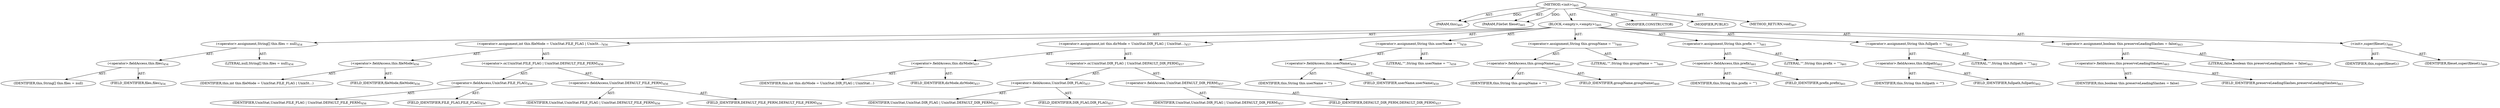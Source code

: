 digraph "&lt;init&gt;" {  
"111669149707" [label = <(METHOD,&lt;init&gt;)<SUB>465</SUB>> ]
"115964117010" [label = <(PARAM,this)<SUB>465</SUB>> ]
"115964117012" [label = <(PARAM,FileSet fileset)<SUB>465</SUB>> ]
"25769803846" [label = <(BLOCK,&lt;empty&gt;,&lt;empty&gt;)<SUB>465</SUB>> ]
"30064771401" [label = <(&lt;operator&gt;.assignment,String[] this.files = null)<SUB>454</SUB>> ]
"30064771402" [label = <(&lt;operator&gt;.fieldAccess,this.files)<SUB>454</SUB>> ]
"68719477015" [label = <(IDENTIFIER,this,String[] this.files = null)> ]
"55834574904" [label = <(FIELD_IDENTIFIER,files,files)<SUB>454</SUB>> ]
"90194313278" [label = <(LITERAL,null,String[] this.files = null)<SUB>454</SUB>> ]
"30064771403" [label = <(&lt;operator&gt;.assignment,int this.fileMode = UnixStat.FILE_FLAG | UnixSt...)<SUB>456</SUB>> ]
"30064771404" [label = <(&lt;operator&gt;.fieldAccess,this.fileMode)<SUB>456</SUB>> ]
"68719477016" [label = <(IDENTIFIER,this,int this.fileMode = UnixStat.FILE_FLAG | UnixSt...)> ]
"55834574905" [label = <(FIELD_IDENTIFIER,fileMode,fileMode)<SUB>456</SUB>> ]
"30064771405" [label = <(&lt;operator&gt;.or,UnixStat.FILE_FLAG | UnixStat.DEFAULT_FILE_PERM)<SUB>456</SUB>> ]
"30064771406" [label = <(&lt;operator&gt;.fieldAccess,UnixStat.FILE_FLAG)<SUB>456</SUB>> ]
"68719477017" [label = <(IDENTIFIER,UnixStat,UnixStat.FILE_FLAG | UnixStat.DEFAULT_FILE_PERM)<SUB>456</SUB>> ]
"55834574906" [label = <(FIELD_IDENTIFIER,FILE_FLAG,FILE_FLAG)<SUB>456</SUB>> ]
"30064771407" [label = <(&lt;operator&gt;.fieldAccess,UnixStat.DEFAULT_FILE_PERM)<SUB>456</SUB>> ]
"68719477018" [label = <(IDENTIFIER,UnixStat,UnixStat.FILE_FLAG | UnixStat.DEFAULT_FILE_PERM)<SUB>456</SUB>> ]
"55834574907" [label = <(FIELD_IDENTIFIER,DEFAULT_FILE_PERM,DEFAULT_FILE_PERM)<SUB>456</SUB>> ]
"30064771408" [label = <(&lt;operator&gt;.assignment,int this.dirMode = UnixStat.DIR_FLAG | UnixStat...)<SUB>457</SUB>> ]
"30064771409" [label = <(&lt;operator&gt;.fieldAccess,this.dirMode)<SUB>457</SUB>> ]
"68719477019" [label = <(IDENTIFIER,this,int this.dirMode = UnixStat.DIR_FLAG | UnixStat...)> ]
"55834574908" [label = <(FIELD_IDENTIFIER,dirMode,dirMode)<SUB>457</SUB>> ]
"30064771410" [label = <(&lt;operator&gt;.or,UnixStat.DIR_FLAG | UnixStat.DEFAULT_DIR_PERM)<SUB>457</SUB>> ]
"30064771411" [label = <(&lt;operator&gt;.fieldAccess,UnixStat.DIR_FLAG)<SUB>457</SUB>> ]
"68719477020" [label = <(IDENTIFIER,UnixStat,UnixStat.DIR_FLAG | UnixStat.DEFAULT_DIR_PERM)<SUB>457</SUB>> ]
"55834574909" [label = <(FIELD_IDENTIFIER,DIR_FLAG,DIR_FLAG)<SUB>457</SUB>> ]
"30064771412" [label = <(&lt;operator&gt;.fieldAccess,UnixStat.DEFAULT_DIR_PERM)<SUB>457</SUB>> ]
"68719477021" [label = <(IDENTIFIER,UnixStat,UnixStat.DIR_FLAG | UnixStat.DEFAULT_DIR_PERM)<SUB>457</SUB>> ]
"55834574910" [label = <(FIELD_IDENTIFIER,DEFAULT_DIR_PERM,DEFAULT_DIR_PERM)<SUB>457</SUB>> ]
"30064771413" [label = <(&lt;operator&gt;.assignment,String this.userName = &quot;&quot;)<SUB>459</SUB>> ]
"30064771414" [label = <(&lt;operator&gt;.fieldAccess,this.userName)<SUB>459</SUB>> ]
"68719477022" [label = <(IDENTIFIER,this,String this.userName = &quot;&quot;)> ]
"55834574911" [label = <(FIELD_IDENTIFIER,userName,userName)<SUB>459</SUB>> ]
"90194313279" [label = <(LITERAL,&quot;&quot;,String this.userName = &quot;&quot;)<SUB>459</SUB>> ]
"30064771415" [label = <(&lt;operator&gt;.assignment,String this.groupName = &quot;&quot;)<SUB>460</SUB>> ]
"30064771416" [label = <(&lt;operator&gt;.fieldAccess,this.groupName)<SUB>460</SUB>> ]
"68719477023" [label = <(IDENTIFIER,this,String this.groupName = &quot;&quot;)> ]
"55834574912" [label = <(FIELD_IDENTIFIER,groupName,groupName)<SUB>460</SUB>> ]
"90194313280" [label = <(LITERAL,&quot;&quot;,String this.groupName = &quot;&quot;)<SUB>460</SUB>> ]
"30064771417" [label = <(&lt;operator&gt;.assignment,String this.prefix = &quot;&quot;)<SUB>461</SUB>> ]
"30064771418" [label = <(&lt;operator&gt;.fieldAccess,this.prefix)<SUB>461</SUB>> ]
"68719477024" [label = <(IDENTIFIER,this,String this.prefix = &quot;&quot;)> ]
"55834574913" [label = <(FIELD_IDENTIFIER,prefix,prefix)<SUB>461</SUB>> ]
"90194313281" [label = <(LITERAL,&quot;&quot;,String this.prefix = &quot;&quot;)<SUB>461</SUB>> ]
"30064771419" [label = <(&lt;operator&gt;.assignment,String this.fullpath = &quot;&quot;)<SUB>462</SUB>> ]
"30064771420" [label = <(&lt;operator&gt;.fieldAccess,this.fullpath)<SUB>462</SUB>> ]
"68719477025" [label = <(IDENTIFIER,this,String this.fullpath = &quot;&quot;)> ]
"55834574914" [label = <(FIELD_IDENTIFIER,fullpath,fullpath)<SUB>462</SUB>> ]
"90194313282" [label = <(LITERAL,&quot;&quot;,String this.fullpath = &quot;&quot;)<SUB>462</SUB>> ]
"30064771421" [label = <(&lt;operator&gt;.assignment,boolean this.preserveLeadingSlashes = false)<SUB>463</SUB>> ]
"30064771422" [label = <(&lt;operator&gt;.fieldAccess,this.preserveLeadingSlashes)<SUB>463</SUB>> ]
"68719477026" [label = <(IDENTIFIER,this,boolean this.preserveLeadingSlashes = false)> ]
"55834574915" [label = <(FIELD_IDENTIFIER,preserveLeadingSlashes,preserveLeadingSlashes)<SUB>463</SUB>> ]
"90194313283" [label = <(LITERAL,false,boolean this.preserveLeadingSlashes = false)<SUB>463</SUB>> ]
"30064771072" [label = <(&lt;init&gt;,super(fileset);)<SUB>466</SUB>> ]
"68719476773" [label = <(IDENTIFIER,this,super(fileset);)> ]
"68719476775" [label = <(IDENTIFIER,fileset,super(fileset);)<SUB>466</SUB>> ]
"133143986219" [label = <(MODIFIER,CONSTRUCTOR)> ]
"133143986220" [label = <(MODIFIER,PUBLIC)> ]
"128849018891" [label = <(METHOD_RETURN,void)<SUB>467</SUB>> ]
  "111669149707" -> "115964117010"  [ label = "AST: "] 
  "111669149707" -> "115964117012"  [ label = "AST: "] 
  "111669149707" -> "25769803846"  [ label = "AST: "] 
  "111669149707" -> "133143986219"  [ label = "AST: "] 
  "111669149707" -> "133143986220"  [ label = "AST: "] 
  "111669149707" -> "128849018891"  [ label = "AST: "] 
  "25769803846" -> "30064771401"  [ label = "AST: "] 
  "25769803846" -> "30064771403"  [ label = "AST: "] 
  "25769803846" -> "30064771408"  [ label = "AST: "] 
  "25769803846" -> "30064771413"  [ label = "AST: "] 
  "25769803846" -> "30064771415"  [ label = "AST: "] 
  "25769803846" -> "30064771417"  [ label = "AST: "] 
  "25769803846" -> "30064771419"  [ label = "AST: "] 
  "25769803846" -> "30064771421"  [ label = "AST: "] 
  "25769803846" -> "30064771072"  [ label = "AST: "] 
  "30064771401" -> "30064771402"  [ label = "AST: "] 
  "30064771401" -> "90194313278"  [ label = "AST: "] 
  "30064771402" -> "68719477015"  [ label = "AST: "] 
  "30064771402" -> "55834574904"  [ label = "AST: "] 
  "30064771403" -> "30064771404"  [ label = "AST: "] 
  "30064771403" -> "30064771405"  [ label = "AST: "] 
  "30064771404" -> "68719477016"  [ label = "AST: "] 
  "30064771404" -> "55834574905"  [ label = "AST: "] 
  "30064771405" -> "30064771406"  [ label = "AST: "] 
  "30064771405" -> "30064771407"  [ label = "AST: "] 
  "30064771406" -> "68719477017"  [ label = "AST: "] 
  "30064771406" -> "55834574906"  [ label = "AST: "] 
  "30064771407" -> "68719477018"  [ label = "AST: "] 
  "30064771407" -> "55834574907"  [ label = "AST: "] 
  "30064771408" -> "30064771409"  [ label = "AST: "] 
  "30064771408" -> "30064771410"  [ label = "AST: "] 
  "30064771409" -> "68719477019"  [ label = "AST: "] 
  "30064771409" -> "55834574908"  [ label = "AST: "] 
  "30064771410" -> "30064771411"  [ label = "AST: "] 
  "30064771410" -> "30064771412"  [ label = "AST: "] 
  "30064771411" -> "68719477020"  [ label = "AST: "] 
  "30064771411" -> "55834574909"  [ label = "AST: "] 
  "30064771412" -> "68719477021"  [ label = "AST: "] 
  "30064771412" -> "55834574910"  [ label = "AST: "] 
  "30064771413" -> "30064771414"  [ label = "AST: "] 
  "30064771413" -> "90194313279"  [ label = "AST: "] 
  "30064771414" -> "68719477022"  [ label = "AST: "] 
  "30064771414" -> "55834574911"  [ label = "AST: "] 
  "30064771415" -> "30064771416"  [ label = "AST: "] 
  "30064771415" -> "90194313280"  [ label = "AST: "] 
  "30064771416" -> "68719477023"  [ label = "AST: "] 
  "30064771416" -> "55834574912"  [ label = "AST: "] 
  "30064771417" -> "30064771418"  [ label = "AST: "] 
  "30064771417" -> "90194313281"  [ label = "AST: "] 
  "30064771418" -> "68719477024"  [ label = "AST: "] 
  "30064771418" -> "55834574913"  [ label = "AST: "] 
  "30064771419" -> "30064771420"  [ label = "AST: "] 
  "30064771419" -> "90194313282"  [ label = "AST: "] 
  "30064771420" -> "68719477025"  [ label = "AST: "] 
  "30064771420" -> "55834574914"  [ label = "AST: "] 
  "30064771421" -> "30064771422"  [ label = "AST: "] 
  "30064771421" -> "90194313283"  [ label = "AST: "] 
  "30064771422" -> "68719477026"  [ label = "AST: "] 
  "30064771422" -> "55834574915"  [ label = "AST: "] 
  "30064771072" -> "68719476773"  [ label = "AST: "] 
  "30064771072" -> "68719476775"  [ label = "AST: "] 
  "111669149707" -> "115964117010"  [ label = "DDG: "] 
  "111669149707" -> "115964117012"  [ label = "DDG: "] 
}
